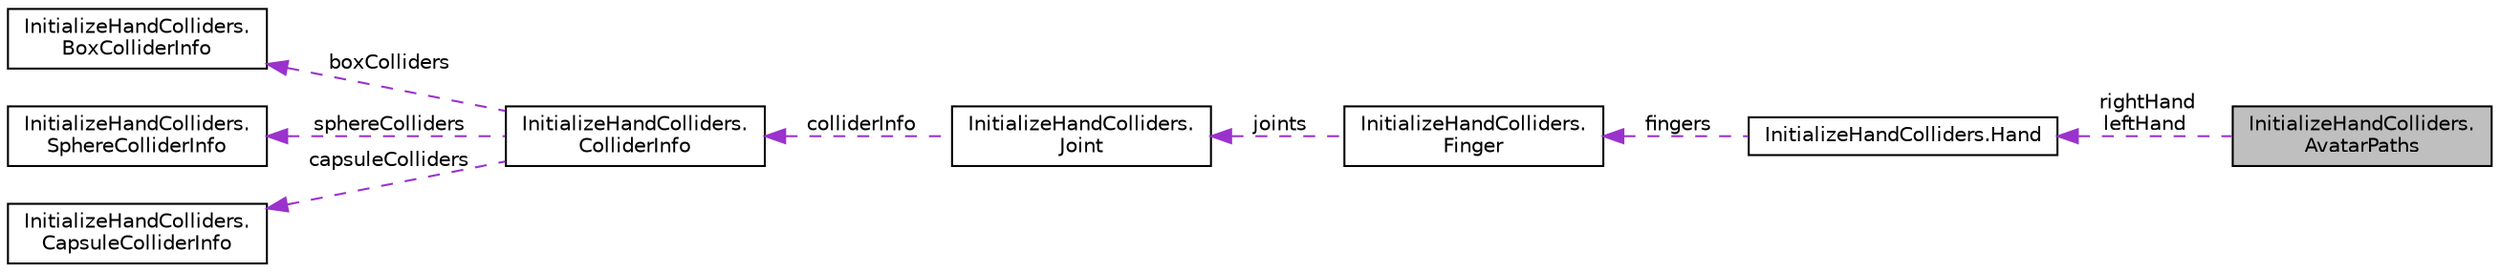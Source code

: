 digraph "InitializeHandColliders.AvatarPaths"
{
 // LATEX_PDF_SIZE
  edge [fontname="Helvetica",fontsize="10",labelfontname="Helvetica",labelfontsize="10"];
  node [fontname="Helvetica",fontsize="10",shape=record];
  rankdir="LR";
  Node1 [label="InitializeHandColliders.\lAvatarPaths",height=0.2,width=0.4,color="black", fillcolor="grey75", style="filled", fontcolor="black",tooltip=" "];
  Node2 -> Node1 [dir="back",color="darkorchid3",fontsize="10",style="dashed",label=" rightHand\nleftHand" ,fontname="Helvetica"];
  Node2 [label="InitializeHandColliders.Hand",height=0.2,width=0.4,color="black", fillcolor="white", style="filled",URL="$dd/d56/class_initialize_hand_colliders_1_1_hand.html",tooltip=" "];
  Node3 -> Node2 [dir="back",color="darkorchid3",fontsize="10",style="dashed",label=" fingers" ,fontname="Helvetica"];
  Node3 [label="InitializeHandColliders.\lFinger",height=0.2,width=0.4,color="black", fillcolor="white", style="filled",URL="$dd/dbd/class_initialize_hand_colliders_1_1_finger.html",tooltip=" "];
  Node4 -> Node3 [dir="back",color="darkorchid3",fontsize="10",style="dashed",label=" joints" ,fontname="Helvetica"];
  Node4 [label="InitializeHandColliders.\lJoint",height=0.2,width=0.4,color="black", fillcolor="white", style="filled",URL="$d1/d0a/class_initialize_hand_colliders_1_1_joint.html",tooltip=" "];
  Node5 -> Node4 [dir="back",color="darkorchid3",fontsize="10",style="dashed",label=" colliderInfo" ,fontname="Helvetica"];
  Node5 [label="InitializeHandColliders.\lColliderInfo",height=0.2,width=0.4,color="black", fillcolor="white", style="filled",URL="$d3/d7f/class_initialize_hand_colliders_1_1_collider_info.html",tooltip=" "];
  Node6 -> Node5 [dir="back",color="darkorchid3",fontsize="10",style="dashed",label=" boxColliders" ,fontname="Helvetica"];
  Node6 [label="InitializeHandColliders.\lBoxColliderInfo",height=0.2,width=0.4,color="black", fillcolor="white", style="filled",URL="$de/d14/class_initialize_hand_colliders_1_1_box_collider_info.html",tooltip=" "];
  Node7 -> Node5 [dir="back",color="darkorchid3",fontsize="10",style="dashed",label=" sphereColliders" ,fontname="Helvetica"];
  Node7 [label="InitializeHandColliders.\lSphereColliderInfo",height=0.2,width=0.4,color="black", fillcolor="white", style="filled",URL="$d5/d9e/class_initialize_hand_colliders_1_1_sphere_collider_info.html",tooltip=" "];
  Node8 -> Node5 [dir="back",color="darkorchid3",fontsize="10",style="dashed",label=" capsuleColliders" ,fontname="Helvetica"];
  Node8 [label="InitializeHandColliders.\lCapsuleColliderInfo",height=0.2,width=0.4,color="black", fillcolor="white", style="filled",URL="$d5/dda/class_initialize_hand_colliders_1_1_capsule_collider_info.html",tooltip=" "];
}
